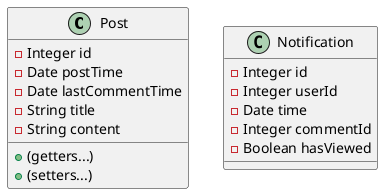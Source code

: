 @startuml

class Post {
        - Integer id
        - Date postTime
        - Date lastCommentTime
        - String title
        - String content

        + (getters...)
        + (setters...)
}

class Notification {
        - Integer id
        - Integer userId
        - Date time
        - Integer commentId
        - Boolean hasViewed
}

@enduml

